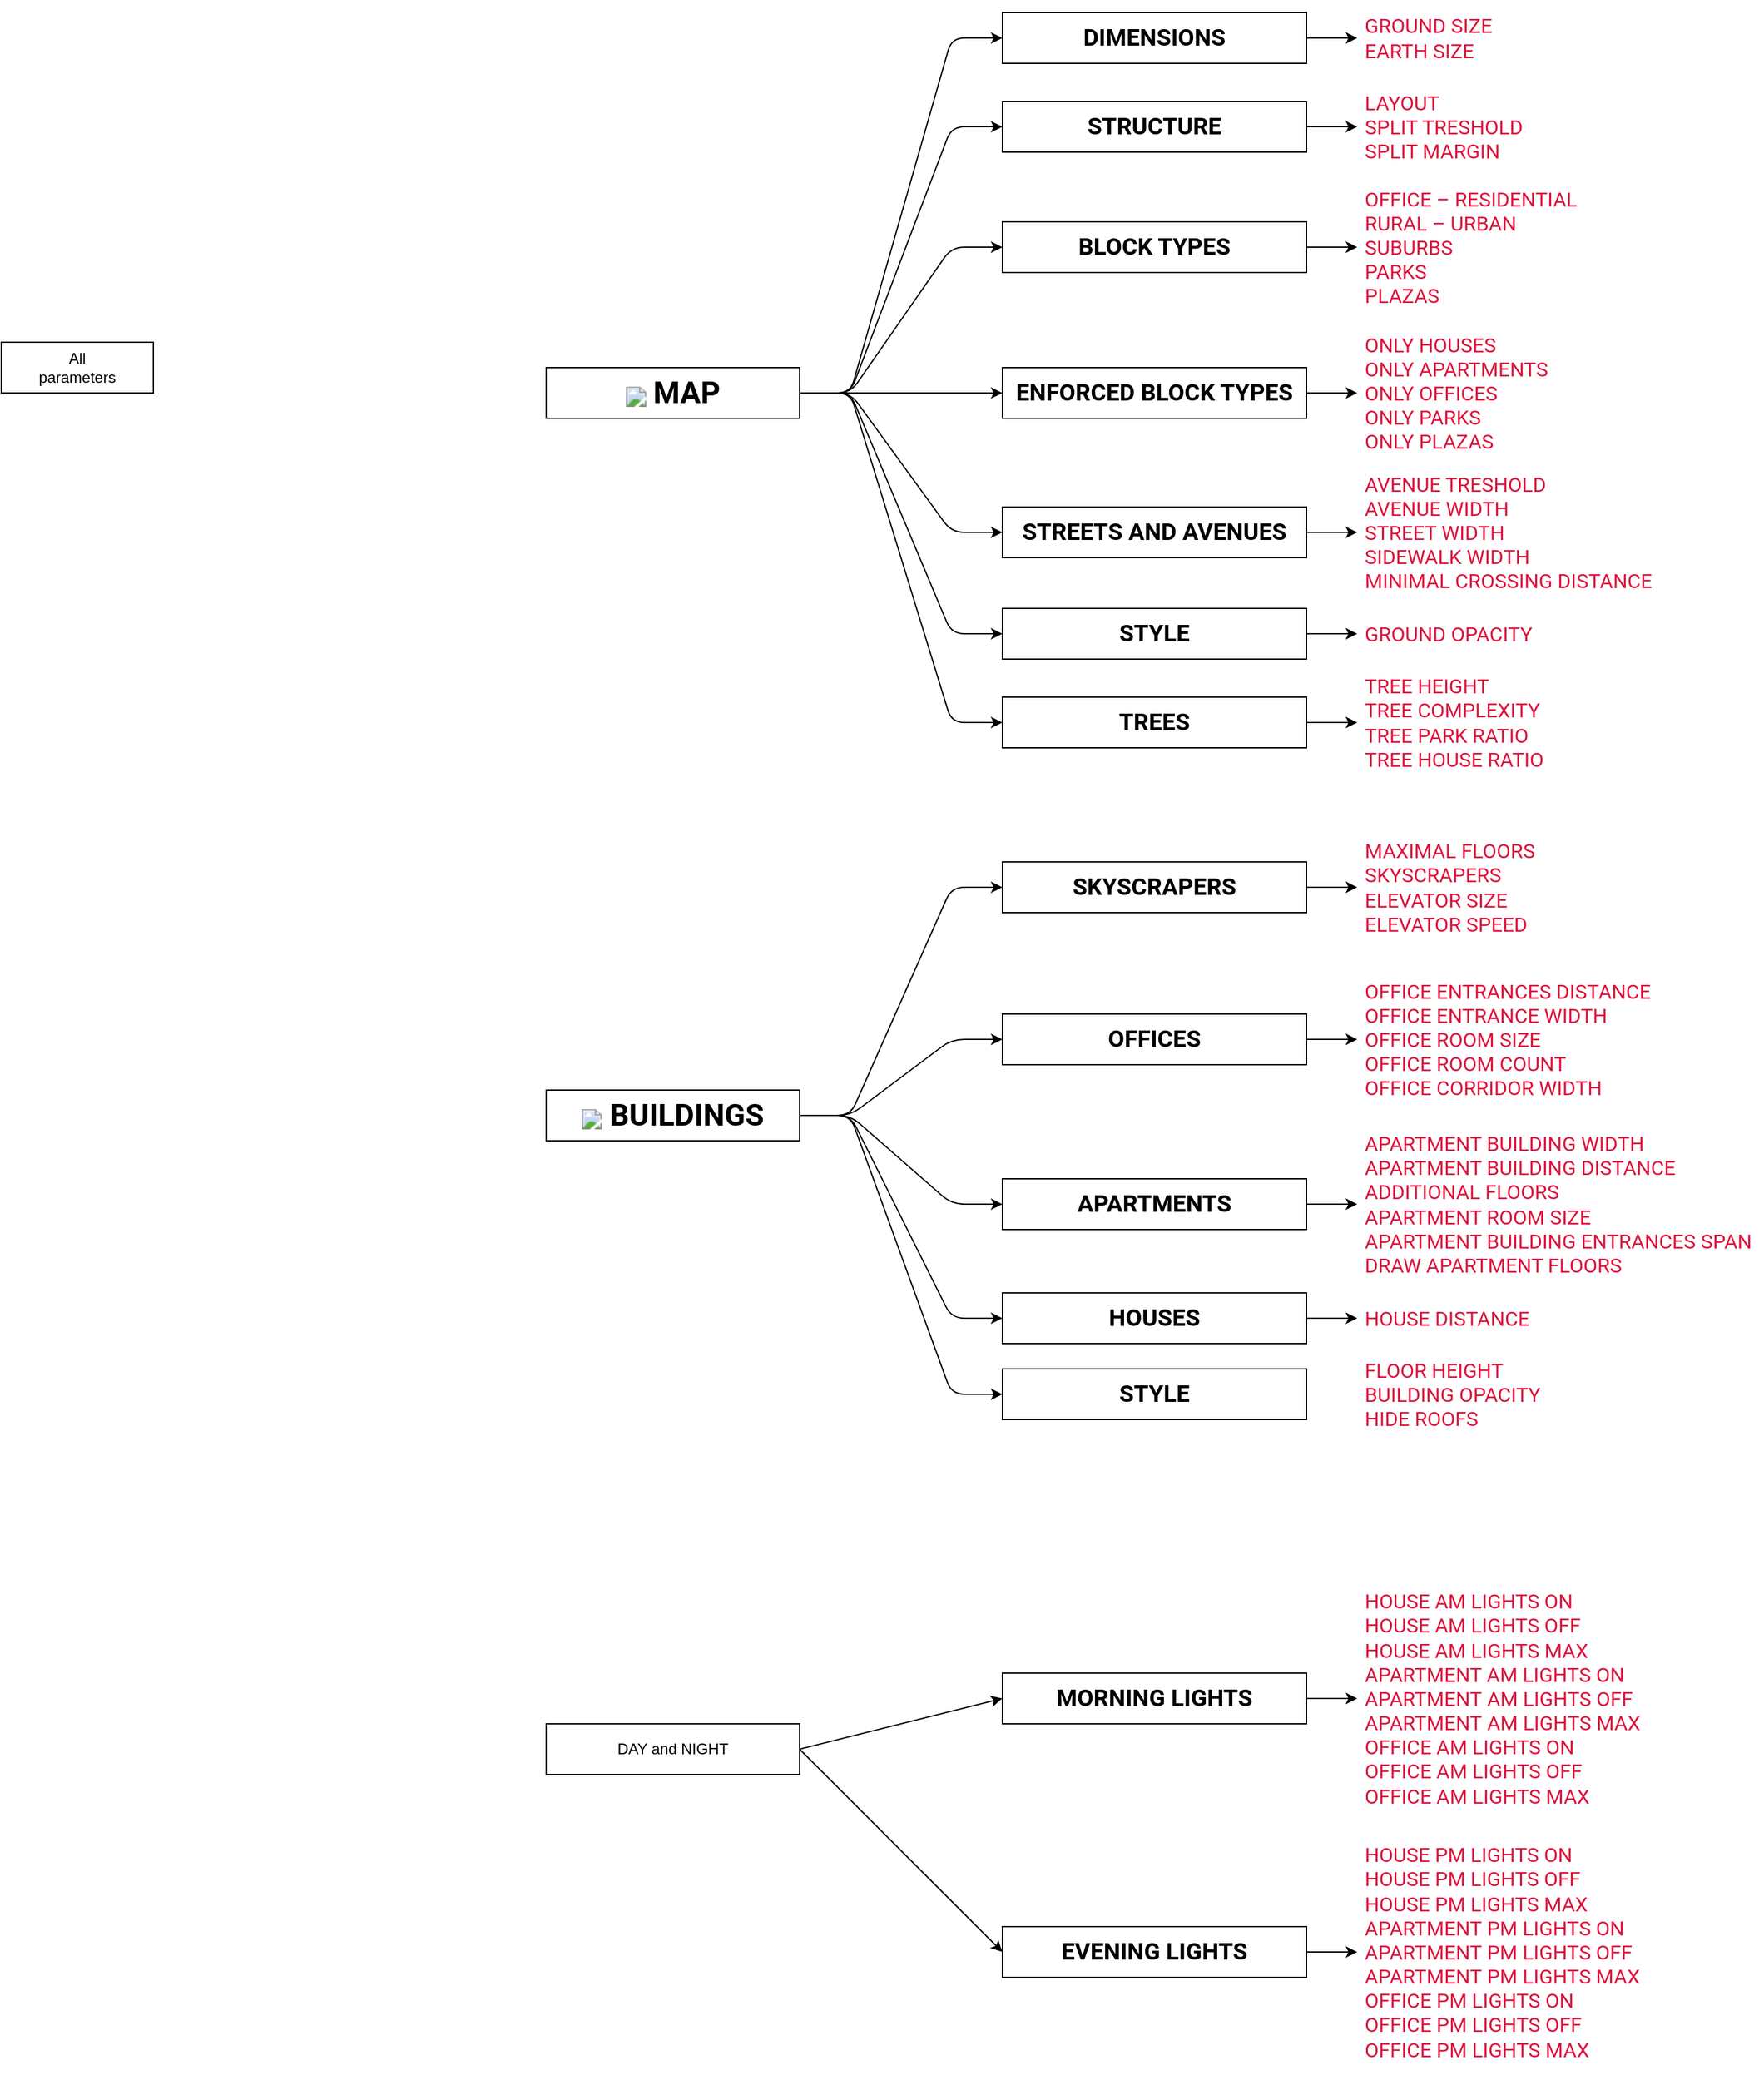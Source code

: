 <mxfile version="14.9.6" type="device"><diagram id="EhhW3xQttqIZV80_lBOK" name="Page-1"><mxGraphModel dx="2055" dy="707" grid="1" gridSize="10" guides="1" tooltips="1" connect="1" arrows="1" fold="1" page="1" pageScale="1" pageWidth="850" pageHeight="1100" math="0" shadow="0"><root><mxCell id="0"/><mxCell id="1" parent="0"/><mxCell id="RYWx__j3mnfogofh_j26-1" value="All&lt;br&gt;parameters" style="rounded=0;whiteSpace=wrap;html=1;" parent="1" vertex="1"><mxGeometry x="-550" y="430" width="120" height="40" as="geometry"/></mxCell><mxCell id="RYWx__j3mnfogofh_j26-2" value="&lt;img class=&quot;logo&quot; src=&quot;http://localhost/icons/map.svg&quot; style=&quot;position: relative ; top: 0.1em ; height: 1em ; font-family: &amp;#34;roboto&amp;#34; , sans-serif ; font-size: 24px ; font-weight: 700 ; text-transform: uppercase ; background-color: rgb(255 , 255 , 255)&quot;&gt;&lt;span style=&quot;font-family: &amp;#34;roboto&amp;#34; , sans-serif ; font-size: 24px ; font-weight: 700 ; text-transform: uppercase ; background-color: rgb(255 , 255 , 255)&quot;&gt;&amp;nbsp;MAP&lt;/span&gt;" style="rounded=0;whiteSpace=wrap;html=1;" parent="1" vertex="1"><mxGeometry x="-120" y="450" width="200" height="40" as="geometry"/></mxCell><mxCell id="RYWx__j3mnfogofh_j26-3" value="&lt;span style=&quot;font-family: &amp;#34;roboto&amp;#34; , sans-serif ; font-size: 18.72px ; font-weight: 700 ; text-transform: uppercase ; background-color: rgb(255 , 255 , 255)&quot;&gt;DIMENSIONS&lt;/span&gt;" style="rounded=0;whiteSpace=wrap;html=1;" parent="1" vertex="1"><mxGeometry x="240" y="170" width="240" height="40" as="geometry"/></mxCell><mxCell id="RYWx__j3mnfogofh_j26-4" value="&lt;span style=&quot;color: rgb(220 , 20 , 60) ; font-family: &amp;quot;roboto&amp;quot; , sans-serif ; font-size: medium ; text-transform: uppercase ; background-color: rgb(255 , 255 , 255)&quot;&gt;GROUND SIZE&lt;br&gt;&lt;/span&gt;&lt;span style=&quot;color: rgb(220 , 20 , 60) ; font-family: &amp;quot;roboto&amp;quot; , sans-serif ; font-size: medium ; text-transform: uppercase ; background-color: rgb(255 , 255 , 255)&quot;&gt;EARTH SIZE&lt;/span&gt;&lt;span style=&quot;color: rgb(220 , 20 , 60) ; font-family: &amp;quot;roboto&amp;quot; , sans-serif ; font-size: medium ; text-transform: uppercase ; background-color: rgb(255 , 255 , 255)&quot;&gt;&lt;br&gt;&lt;/span&gt;" style="rounded=0;whiteSpace=wrap;html=1;align=left;spacing=6;fillColor=none;strokeColor=none;" parent="1" vertex="1"><mxGeometry x="520" y="160" width="200" height="60" as="geometry"/></mxCell><mxCell id="RYWx__j3mnfogofh_j26-6" value="&lt;span style=&quot;font-family: &amp;#34;roboto&amp;#34; , sans-serif ; font-size: 18.72px ; font-weight: 700 ; text-transform: uppercase ; background-color: rgb(255 , 255 , 255)&quot;&gt;STRUCTURE&lt;/span&gt;" style="rounded=0;whiteSpace=wrap;html=1;" parent="1" vertex="1"><mxGeometry x="240" y="240" width="240" height="40" as="geometry"/></mxCell><mxCell id="RYWx__j3mnfogofh_j26-7" value="" style="endArrow=classic;html=1;" parent="1" source="RYWx__j3mnfogofh_j26-3" target="RYWx__j3mnfogofh_j26-4" edge="1"><mxGeometry width="50" height="50" relative="1" as="geometry"><mxPoint x="450" y="470" as="sourcePoint"/><mxPoint x="500" y="420" as="targetPoint"/></mxGeometry></mxCell><mxCell id="RYWx__j3mnfogofh_j26-14" value="" style="endArrow=classic;html=1;entryX=0;entryY=0.5;entryDx=0;entryDy=0;" parent="1" source="RYWx__j3mnfogofh_j26-6" target="RYWx__j3mnfogofh_j26-23" edge="1"><mxGeometry width="50" height="50" relative="1" as="geometry"><mxPoint x="480" y="310" as="sourcePoint"/><mxPoint x="520" y="337.222" as="targetPoint"/></mxGeometry></mxCell><mxCell id="RYWx__j3mnfogofh_j26-17" value="&lt;span style=&quot;font-family: &amp;#34;roboto&amp;#34; , sans-serif ; font-size: 18.72px ; font-weight: 700 ; text-transform: uppercase ; background-color: rgb(255 , 255 , 255)&quot;&gt;BLOCK TYPES&lt;/span&gt;" style="rounded=0;whiteSpace=wrap;html=1;" parent="1" vertex="1"><mxGeometry x="240" y="335" width="240" height="40" as="geometry"/></mxCell><mxCell id="RYWx__j3mnfogofh_j26-23" value="&lt;span style=&quot;color: rgb(220 , 20 , 60) ; font-family: &amp;#34;roboto&amp;#34; , sans-serif ; font-size: medium ; text-align: center ; text-transform: uppercase ; background-color: rgb(255 , 255 , 255)&quot;&gt;LAYOUT&lt;br&gt;&lt;/span&gt;&lt;span style=&quot;color: rgb(220 , 20 , 60) ; font-family: &amp;#34;roboto&amp;#34; , sans-serif ; font-size: medium ; text-align: center ; text-transform: uppercase ; background-color: rgb(255 , 255 , 255)&quot;&gt;SPLIT TRESHOLD&lt;br&gt;&lt;/span&gt;&lt;span style=&quot;color: rgb(220 , 20 , 60) ; font-family: &amp;#34;roboto&amp;#34; , sans-serif ; font-size: medium ; text-align: center ; text-transform: uppercase ; background-color: rgb(255 , 255 , 255)&quot;&gt;SPLIT MARGIN&lt;/span&gt;&lt;span style=&quot;color: rgb(220 , 20 , 60) ; font-family: &amp;#34;roboto&amp;#34; , sans-serif ; font-size: medium ; text-transform: uppercase ; background-color: rgb(255 , 255 , 255)&quot;&gt;&lt;br&gt;&lt;/span&gt;" style="rounded=0;whiteSpace=wrap;html=1;align=left;spacing=6;fillColor=none;strokeColor=none;" parent="1" vertex="1"><mxGeometry x="520" y="230" width="200" height="60" as="geometry"/></mxCell><mxCell id="RYWx__j3mnfogofh_j26-24" value="&lt;span style=&quot;color: rgb(220 , 20 , 60) ; font-family: &amp;#34;roboto&amp;#34; , sans-serif ; font-size: medium ; text-align: center ; text-transform: uppercase ; background-color: rgb(255 , 255 , 255)&quot;&gt;OFFICE – RESIDENTIAL&lt;br&gt;&lt;/span&gt;&lt;span style=&quot;color: rgb(220 , 20 , 60) ; font-family: &amp;#34;roboto&amp;#34; , sans-serif ; font-size: medium ; text-align: center ; text-transform: uppercase ; background-color: rgb(255 , 255 , 255)&quot;&gt;RURAL – URBAN&lt;br&gt;&lt;/span&gt;&lt;span style=&quot;color: rgb(220 , 20 , 60) ; font-family: &amp;#34;roboto&amp;#34; , sans-serif ; font-size: medium ; text-align: center ; text-transform: uppercase ; background-color: rgb(255 , 255 , 255)&quot;&gt;SUBURBS&lt;br&gt;&lt;/span&gt;&lt;span style=&quot;color: rgb(220 , 20 , 60) ; font-family: &amp;#34;roboto&amp;#34; , sans-serif ; font-size: medium ; text-align: center ; text-transform: uppercase ; background-color: rgb(255 , 255 , 255)&quot;&gt;PARKS&lt;br&gt;&lt;/span&gt;&lt;span style=&quot;color: rgb(220 , 20 , 60) ; font-family: &amp;#34;roboto&amp;#34; , sans-serif ; font-size: medium ; text-align: center ; text-transform: uppercase ; background-color: rgb(255 , 255 , 255)&quot;&gt;PLAZAS&lt;/span&gt;&lt;span style=&quot;color: rgb(220 , 20 , 60) ; font-family: &amp;#34;roboto&amp;#34; , sans-serif ; font-size: medium ; text-transform: uppercase ; background-color: rgb(255 , 255 , 255)&quot;&gt;&lt;br&gt;&lt;/span&gt;" style="rounded=0;whiteSpace=wrap;html=1;align=left;spacing=6;fillColor=none;strokeColor=none;" parent="1" vertex="1"><mxGeometry x="520" y="300" width="200" height="110" as="geometry"/></mxCell><mxCell id="RYWx__j3mnfogofh_j26-25" value="" style="endArrow=classic;html=1;entryX=0;entryY=0.5;entryDx=0;entryDy=0;exitX=1;exitY=0.5;exitDx=0;exitDy=0;" parent="1" source="RYWx__j3mnfogofh_j26-17" target="RYWx__j3mnfogofh_j26-24" edge="1"><mxGeometry width="50" height="50" relative="1" as="geometry"><mxPoint x="490" y="260" as="sourcePoint"/><mxPoint x="530" y="260" as="targetPoint"/></mxGeometry></mxCell><mxCell id="RYWx__j3mnfogofh_j26-26" value="&lt;span style=&quot;color: rgb(220 , 20 , 60) ; font-family: &amp;#34;roboto&amp;#34; , sans-serif ; font-size: medium ; text-transform: uppercase ; background-color: rgb(255 , 255 , 255)&quot;&gt;ONLY HOUSES&lt;br&gt;&lt;/span&gt;&lt;span style=&quot;color: rgb(220 , 20 , 60) ; font-family: &amp;#34;roboto&amp;#34; , sans-serif ; font-size: medium ; text-transform: uppercase ; background-color: rgb(255 , 255 , 255)&quot;&gt;ONLY APARTMENTS&lt;br&gt;&lt;/span&gt;&lt;span style=&quot;color: rgb(220 , 20 , 60) ; font-family: &amp;#34;roboto&amp;#34; , sans-serif ; font-size: medium ; text-transform: uppercase ; background-color: rgb(255 , 255 , 255)&quot;&gt;ONLY OFFICES&lt;br&gt;&lt;/span&gt;&lt;span style=&quot;color: rgb(220 , 20 , 60) ; font-family: &amp;#34;roboto&amp;#34; , sans-serif ; font-size: medium ; text-transform: uppercase ; background-color: rgb(255 , 255 , 255)&quot;&gt;ONLY PARKS&lt;br&gt;&lt;/span&gt;&lt;span style=&quot;color: rgb(220 , 20 , 60) ; font-family: &amp;#34;roboto&amp;#34; , sans-serif ; font-size: medium ; text-transform: uppercase ; background-color: rgb(255 , 255 , 255)&quot;&gt;ONLY PLAZAS&lt;/span&gt;&lt;span style=&quot;color: rgb(220 , 20 , 60) ; font-family: &amp;#34;roboto&amp;#34; , sans-serif ; font-size: medium ; text-transform: uppercase ; background-color: rgb(255 , 255 , 255)&quot;&gt;&lt;br&gt;&lt;/span&gt;" style="rounded=0;whiteSpace=wrap;html=1;align=left;spacing=6;fillColor=none;strokeColor=none;" parent="1" vertex="1"><mxGeometry x="520" y="420" width="200" height="100" as="geometry"/></mxCell><mxCell id="RYWx__j3mnfogofh_j26-27" value="&lt;span style=&quot;font-family: &amp;#34;roboto&amp;#34; , sans-serif ; font-size: 18.72px ; font-weight: 700 ; text-transform: uppercase ; background-color: rgb(255 , 255 , 255)&quot;&gt;ENFORCED BLOCK TYPES&lt;/span&gt;" style="rounded=0;whiteSpace=wrap;html=1;" parent="1" vertex="1"><mxGeometry x="240" y="450" width="240" height="40" as="geometry"/></mxCell><mxCell id="RYWx__j3mnfogofh_j26-28" value="" style="endArrow=classic;html=1;entryX=0;entryY=0.5;entryDx=0;entryDy=0;exitX=1;exitY=0.5;exitDx=0;exitDy=0;" parent="1" source="RYWx__j3mnfogofh_j26-27" target="RYWx__j3mnfogofh_j26-26" edge="1"><mxGeometry width="50" height="50" relative="1" as="geometry"><mxPoint x="490" y="365" as="sourcePoint"/><mxPoint x="530" y="365" as="targetPoint"/></mxGeometry></mxCell><mxCell id="RYWx__j3mnfogofh_j26-29" value="&lt;span style=&quot;font-family: &amp;#34;roboto&amp;#34; , sans-serif ; font-size: 18.72px ; font-weight: 700 ; text-transform: uppercase ; background-color: rgb(255 , 255 , 255)&quot;&gt;STREETS AND AVENUES&lt;/span&gt;" style="rounded=0;whiteSpace=wrap;html=1;" parent="1" vertex="1"><mxGeometry x="240" y="560" width="240" height="40" as="geometry"/></mxCell><mxCell id="RYWx__j3mnfogofh_j26-32" value="&lt;span style=&quot;color: rgb(220 , 20 , 60) ; font-family: &amp;#34;roboto&amp;#34; , sans-serif ; font-size: medium ; text-transform: uppercase ; background-color: rgb(255 , 255 , 255)&quot;&gt;AVENUE TRESHOLD&lt;br&gt;&lt;/span&gt;&lt;span style=&quot;color: rgb(220 , 20 , 60) ; font-family: &amp;#34;roboto&amp;#34; , sans-serif ; font-size: medium ; text-transform: uppercase ; background-color: rgb(255 , 255 , 255)&quot;&gt;AVENUE WIDTH&lt;br&gt;&lt;/span&gt;&lt;span style=&quot;color: rgb(220 , 20 , 60) ; font-family: &amp;#34;roboto&amp;#34; , sans-serif ; font-size: medium ; text-transform: uppercase ; background-color: rgb(255 , 255 , 255)&quot;&gt;STREET WIDTH&lt;br&gt;&lt;/span&gt;&lt;span style=&quot;color: rgb(220 , 20 , 60) ; font-family: &amp;#34;roboto&amp;#34; , sans-serif ; font-size: medium ; text-transform: uppercase ; background-color: rgb(255 , 255 , 255)&quot;&gt;SIDEWALK WIDTH&lt;br&gt;&lt;/span&gt;&lt;span style=&quot;color: rgb(220 , 20 , 60) ; font-family: &amp;#34;roboto&amp;#34; , sans-serif ; font-size: medium ; text-transform: uppercase ; background-color: rgb(255 , 255 , 255)&quot;&gt;MINIMAL CROSSING DISTANCE&lt;/span&gt;&lt;span style=&quot;color: rgb(220 , 20 , 60) ; font-family: &amp;#34;roboto&amp;#34; , sans-serif ; font-size: medium ; text-transform: uppercase ; background-color: rgb(255 , 255 , 255)&quot;&gt;&lt;br&gt;&lt;/span&gt;" style="rounded=0;whiteSpace=wrap;html=1;align=left;spacing=6;fillColor=none;strokeColor=none;" parent="1" vertex="1"><mxGeometry x="520" y="530" width="250" height="100" as="geometry"/></mxCell><mxCell id="RYWx__j3mnfogofh_j26-33" value="" style="endArrow=classic;html=1;entryX=0;entryY=0.5;entryDx=0;entryDy=0;" parent="1" source="RYWx__j3mnfogofh_j26-29" target="RYWx__j3mnfogofh_j26-32" edge="1"><mxGeometry width="50" height="50" relative="1" as="geometry"><mxPoint x="480" y="580" as="sourcePoint"/><mxPoint x="530" y="475" as="targetPoint"/></mxGeometry></mxCell><mxCell id="RYWx__j3mnfogofh_j26-34" value="&lt;span style=&quot;font-family: &amp;#34;roboto&amp;#34; , sans-serif ; font-size: 18.72px ; font-weight: 700 ; text-transform: uppercase ; background-color: rgb(255 , 255 , 255)&quot;&gt;STYLE&lt;/span&gt;" style="rounded=0;whiteSpace=wrap;html=1;" parent="1" vertex="1"><mxGeometry x="240" y="640" width="240" height="40" as="geometry"/></mxCell><mxCell id="RYWx__j3mnfogofh_j26-35" value="&lt;span style=&quot;color: rgb(220 , 20 , 60) ; font-family: &amp;#34;roboto&amp;#34; , sans-serif ; font-size: medium ; text-transform: uppercase ; background-color: rgb(255 , 255 , 255)&quot;&gt;GROUND OPACITY&lt;/span&gt;&lt;span style=&quot;color: rgb(220 , 20 , 60) ; font-family: &amp;#34;roboto&amp;#34; , sans-serif ; font-size: medium ; text-transform: uppercase ; background-color: rgb(255 , 255 , 255)&quot;&gt;&lt;br&gt;&lt;/span&gt;" style="rounded=0;whiteSpace=wrap;html=1;align=left;spacing=6;fillColor=none;strokeColor=none;" parent="1" vertex="1"><mxGeometry x="520" y="640" width="250" height="40" as="geometry"/></mxCell><mxCell id="RYWx__j3mnfogofh_j26-36" value="" style="endArrow=classic;html=1;entryX=0;entryY=0.5;entryDx=0;entryDy=0;" parent="1" source="RYWx__j3mnfogofh_j26-34" target="RYWx__j3mnfogofh_j26-35" edge="1"><mxGeometry width="50" height="50" relative="1" as="geometry"><mxPoint x="490" y="570" as="sourcePoint"/><mxPoint x="530" y="570" as="targetPoint"/></mxGeometry></mxCell><mxCell id="RYWx__j3mnfogofh_j26-37" value="&lt;span style=&quot;font-family: &amp;#34;roboto&amp;#34; , sans-serif ; font-size: 18.72px ; font-weight: 700 ; text-transform: uppercase ; background-color: rgb(255 , 255 , 255)&quot;&gt;TREES&lt;/span&gt;" style="rounded=0;whiteSpace=wrap;html=1;" parent="1" vertex="1"><mxGeometry x="240" y="710" width="240" height="40" as="geometry"/></mxCell><mxCell id="RYWx__j3mnfogofh_j26-38" value="&lt;span style=&quot;color: rgb(220 , 20 , 60) ; font-family: &amp;#34;roboto&amp;#34; , sans-serif ; font-size: medium ; text-transform: uppercase ; background-color: rgb(255 , 255 , 255)&quot;&gt;TREE HEIGHT&lt;br&gt;&lt;/span&gt;&lt;span style=&quot;color: rgb(220 , 20 , 60) ; font-family: &amp;#34;roboto&amp;#34; , sans-serif ; font-size: medium ; text-transform: uppercase ; background-color: rgb(255 , 255 , 255)&quot;&gt;TREE COMPLEXITY&lt;br&gt;&lt;/span&gt;&lt;span style=&quot;color: rgb(220 , 20 , 60) ; font-family: &amp;#34;roboto&amp;#34; , sans-serif ; font-size: medium ; text-transform: uppercase ; background-color: rgb(255 , 255 , 255)&quot;&gt;TREE PARK RATIO&lt;br&gt;&lt;/span&gt;&lt;span style=&quot;color: rgb(220 , 20 , 60) ; font-family: &amp;#34;roboto&amp;#34; , sans-serif ; font-size: medium ; text-transform: uppercase ; background-color: rgb(255 , 255 , 255)&quot;&gt;TREE HOUSE RATIO&lt;/span&gt;&lt;span style=&quot;color: rgb(220 , 20 , 60) ; font-family: &amp;#34;roboto&amp;#34; , sans-serif ; font-size: medium ; text-transform: uppercase ; background-color: rgb(255 , 255 , 255)&quot;&gt;&lt;br&gt;&lt;/span&gt;" style="rounded=0;whiteSpace=wrap;html=1;align=left;spacing=6;fillColor=none;strokeColor=none;" parent="1" vertex="1"><mxGeometry x="520" y="690" width="250" height="80" as="geometry"/></mxCell><mxCell id="RYWx__j3mnfogofh_j26-39" value="" style="endArrow=classic;html=1;exitX=1;exitY=0.5;exitDx=0;exitDy=0;" parent="1" source="RYWx__j3mnfogofh_j26-37" edge="1"><mxGeometry width="50" height="50" relative="1" as="geometry"><mxPoint x="490" y="640" as="sourcePoint"/><mxPoint x="520" y="730" as="targetPoint"/></mxGeometry></mxCell><mxCell id="RYWx__j3mnfogofh_j26-40" value="" style="endArrow=classic;html=1;exitX=1;exitY=0.5;exitDx=0;exitDy=0;entryX=0;entryY=0.5;entryDx=0;entryDy=0;" parent="1" source="RYWx__j3mnfogofh_j26-2" target="RYWx__j3mnfogofh_j26-3" edge="1"><mxGeometry width="50" height="50" relative="1" as="geometry"><mxPoint x="490" y="190.0" as="sourcePoint"/><mxPoint x="530" y="190.0" as="targetPoint"/><Array as="points"><mxPoint x="120" y="470"/><mxPoint x="200" y="190"/></Array></mxGeometry></mxCell><mxCell id="RYWx__j3mnfogofh_j26-41" value="" style="endArrow=classic;html=1;exitX=1;exitY=0.5;exitDx=0;exitDy=0;entryX=0;entryY=0.5;entryDx=0;entryDy=0;" parent="1" source="RYWx__j3mnfogofh_j26-2" target="RYWx__j3mnfogofh_j26-6" edge="1"><mxGeometry width="50" height="50" relative="1" as="geometry"><mxPoint x="90" y="480" as="sourcePoint"/><mxPoint x="250" y="190.0" as="targetPoint"/><Array as="points"><mxPoint x="120" y="470"/><mxPoint x="200" y="260"/></Array></mxGeometry></mxCell><mxCell id="RYWx__j3mnfogofh_j26-42" value="" style="endArrow=classic;html=1;exitX=1;exitY=0.5;exitDx=0;exitDy=0;entryX=0;entryY=0.5;entryDx=0;entryDy=0;" parent="1" source="RYWx__j3mnfogofh_j26-2" target="RYWx__j3mnfogofh_j26-17" edge="1"><mxGeometry width="50" height="50" relative="1" as="geometry"><mxPoint x="100" y="490" as="sourcePoint"/><mxPoint x="260" y="200.0" as="targetPoint"/><Array as="points"><mxPoint x="120" y="470"/><mxPoint x="200" y="355"/></Array></mxGeometry></mxCell><mxCell id="RYWx__j3mnfogofh_j26-43" value="" style="endArrow=classic;html=1;entryX=0;entryY=0.5;entryDx=0;entryDy=0;" parent="1" target="RYWx__j3mnfogofh_j26-27" edge="1"><mxGeometry width="50" height="50" relative="1" as="geometry"><mxPoint x="80" y="470" as="sourcePoint"/><mxPoint x="270" y="210.0" as="targetPoint"/><Array as="points"><mxPoint x="200" y="470"/></Array></mxGeometry></mxCell><mxCell id="RYWx__j3mnfogofh_j26-44" value="" style="endArrow=classic;html=1;entryX=0;entryY=0.5;entryDx=0;entryDy=0;" parent="1" target="RYWx__j3mnfogofh_j26-29" edge="1"><mxGeometry width="50" height="50" relative="1" as="geometry"><mxPoint x="80" y="470" as="sourcePoint"/><mxPoint x="280" y="220.0" as="targetPoint"/><Array as="points"><mxPoint x="120" y="470"/><mxPoint x="200" y="580"/></Array></mxGeometry></mxCell><mxCell id="RYWx__j3mnfogofh_j26-45" value="" style="endArrow=classic;html=1;exitX=1;exitY=0.5;exitDx=0;exitDy=0;entryX=0;entryY=0.5;entryDx=0;entryDy=0;" parent="1" source="RYWx__j3mnfogofh_j26-2" target="RYWx__j3mnfogofh_j26-34" edge="1"><mxGeometry width="50" height="50" relative="1" as="geometry"><mxPoint x="130" y="520" as="sourcePoint"/><mxPoint x="290" y="230.0" as="targetPoint"/><Array as="points"><mxPoint x="120" y="470"/><mxPoint x="200" y="660"/></Array></mxGeometry></mxCell><mxCell id="RYWx__j3mnfogofh_j26-46" value="" style="endArrow=classic;html=1;exitX=1;exitY=0.5;exitDx=0;exitDy=0;entryX=0;entryY=0.5;entryDx=0;entryDy=0;" parent="1" source="RYWx__j3mnfogofh_j26-2" target="RYWx__j3mnfogofh_j26-37" edge="1"><mxGeometry width="50" height="50" relative="1" as="geometry"><mxPoint x="140" y="530" as="sourcePoint"/><mxPoint x="300" y="240.0" as="targetPoint"/><Array as="points"><mxPoint x="120" y="470"/><mxPoint x="200" y="730"/></Array></mxGeometry></mxCell><mxCell id="zPYWGVCh7tw-Yxhh1Zgq-1" value="&lt;img class=&quot;logo&quot; src=&quot;http://localhost/icons/buildings.svg&quot; style=&quot;position: relative ; top: 0.1em ; height: 1em ; font-family: &amp;#34;roboto&amp;#34; , sans-serif ; font-size: 24px ; font-weight: 700 ; text-transform: uppercase ; background-color: rgb(255 , 255 , 255)&quot;&gt;&lt;span style=&quot;font-family: &amp;#34;roboto&amp;#34; , sans-serif ; font-size: 24px ; font-weight: 700 ; text-transform: uppercase ; background-color: rgb(255 , 255 , 255)&quot;&gt;&amp;nbsp;BUILDINGS&lt;/span&gt;" style="rounded=0;whiteSpace=wrap;html=1;" vertex="1" parent="1"><mxGeometry x="-120" y="1020" width="200" height="40" as="geometry"/></mxCell><mxCell id="zPYWGVCh7tw-Yxhh1Zgq-2" value="&lt;span style=&quot;font-family: &amp;#34;roboto&amp;#34; , sans-serif ; font-size: 18.72px ; font-weight: 700 ; text-transform: uppercase ; background-color: rgb(255 , 255 , 255)&quot;&gt;OFFICES&lt;/span&gt;" style="rounded=0;whiteSpace=wrap;html=1;" vertex="1" parent="1"><mxGeometry x="240" y="960" width="240" height="40" as="geometry"/></mxCell><mxCell id="zPYWGVCh7tw-Yxhh1Zgq-3" value="&lt;span style=&quot;color: rgb(220 , 20 , 60) ; font-family: &amp;#34;roboto&amp;#34; , sans-serif ; font-size: medium ; text-transform: uppercase ; background-color: rgb(255 , 255 , 255)&quot;&gt;OFFICE ENTRANCES DISTANCE&lt;br&gt;&lt;/span&gt;&lt;span style=&quot;color: rgb(220 , 20 , 60) ; font-family: &amp;#34;roboto&amp;#34; , sans-serif ; font-size: medium ; text-transform: uppercase ; background-color: rgb(255 , 255 , 255)&quot;&gt;OFFICE ENTRANCE WIDTH&lt;br&gt;&lt;/span&gt;&lt;span style=&quot;color: rgb(220 , 20 , 60) ; font-family: &amp;#34;roboto&amp;#34; , sans-serif ; font-size: medium ; text-transform: uppercase ; background-color: rgb(255 , 255 , 255)&quot;&gt;OFFICE ROOM SIZE&lt;br&gt;&lt;/span&gt;&lt;span style=&quot;color: rgb(220 , 20 , 60) ; font-family: &amp;#34;roboto&amp;#34; , sans-serif ; font-size: medium ; text-transform: uppercase ; background-color: rgb(255 , 255 , 255)&quot;&gt;OFFICE ROOM COUNT&lt;br&gt;&lt;/span&gt;&lt;span style=&quot;color: rgb(220 , 20 , 60) ; font-family: &amp;#34;roboto&amp;#34; , sans-serif ; font-size: medium ; text-transform: uppercase ; background-color: rgb(255 , 255 , 255)&quot;&gt;OFFICE CORRIDOR WIDTH&lt;/span&gt;&lt;span style=&quot;color: rgb(220 , 20 , 60) ; font-family: &amp;#34;roboto&amp;#34; , sans-serif ; font-size: medium ; text-transform: uppercase ; background-color: rgb(255 , 255 , 255)&quot;&gt;&lt;br&gt;&lt;/span&gt;" style="rounded=0;whiteSpace=wrap;html=1;align=left;spacing=6;fillColor=none;strokeColor=none;" vertex="1" parent="1"><mxGeometry x="520" y="920" width="250" height="120" as="geometry"/></mxCell><mxCell id="zPYWGVCh7tw-Yxhh1Zgq-4" value="" style="endArrow=classic;html=1;exitX=1;exitY=0.5;exitDx=0;exitDy=0;entryX=0;entryY=0.5;entryDx=0;entryDy=0;" edge="1" parent="1" source="zPYWGVCh7tw-Yxhh1Zgq-2" target="zPYWGVCh7tw-Yxhh1Zgq-3"><mxGeometry width="50" height="50" relative="1" as="geometry"><mxPoint x="490" y="710" as="sourcePoint"/><mxPoint x="530" y="710" as="targetPoint"/></mxGeometry></mxCell><mxCell id="zPYWGVCh7tw-Yxhh1Zgq-5" value="" style="endArrow=classic;html=1;exitX=1;exitY=0.5;exitDx=0;exitDy=0;entryX=0;entryY=0.5;entryDx=0;entryDy=0;" edge="1" parent="1" source="zPYWGVCh7tw-Yxhh1Zgq-1" target="zPYWGVCh7tw-Yxhh1Zgq-2"><mxGeometry width="50" height="50" relative="1" as="geometry"><mxPoint x="20" y="730" as="sourcePoint"/><mxPoint x="180" y="1040" as="targetPoint"/><Array as="points"><mxPoint x="120" y="1040"/><mxPoint x="200" y="980"/></Array></mxGeometry></mxCell><mxCell id="zPYWGVCh7tw-Yxhh1Zgq-6" value="&lt;span style=&quot;font-family: &amp;#34;roboto&amp;#34; , sans-serif ; font-size: 18.72px ; font-weight: 700 ; text-transform: uppercase ; background-color: rgb(255 , 255 , 255)&quot;&gt;HOUSES&lt;/span&gt;" style="rounded=0;whiteSpace=wrap;html=1;" vertex="1" parent="1"><mxGeometry x="240" y="1180" width="240" height="40" as="geometry"/></mxCell><mxCell id="zPYWGVCh7tw-Yxhh1Zgq-7" value="&lt;span style=&quot;color: rgb(220 , 20 , 60) ; font-family: &amp;#34;roboto&amp;#34; , sans-serif ; font-size: medium ; text-transform: uppercase ; background-color: rgb(255 , 255 , 255)&quot;&gt;HOUSE DISTANCE&lt;/span&gt;&lt;span style=&quot;color: rgb(220 , 20 , 60) ; font-family: &amp;#34;roboto&amp;#34; , sans-serif ; font-size: medium ; text-transform: uppercase ; background-color: rgb(255 , 255 , 255)&quot;&gt;&lt;br&gt;&lt;/span&gt;" style="rounded=0;whiteSpace=wrap;html=1;align=left;spacing=6;fillColor=none;strokeColor=none;" vertex="1" parent="1"><mxGeometry x="520" y="1180" width="280" height="40" as="geometry"/></mxCell><mxCell id="zPYWGVCh7tw-Yxhh1Zgq-9" value="" style="endArrow=classic;html=1;exitX=1;exitY=0.5;exitDx=0;exitDy=0;entryX=0;entryY=0.5;entryDx=0;entryDy=0;" edge="1" parent="1" source="zPYWGVCh7tw-Yxhh1Zgq-1" target="zPYWGVCh7tw-Yxhh1Zgq-6"><mxGeometry width="50" height="50" relative="1" as="geometry"><mxPoint x="90" y="1070" as="sourcePoint"/><mxPoint x="250" y="1070" as="targetPoint"/><Array as="points"><mxPoint x="120" y="1040"/><mxPoint x="200" y="1200"/></Array></mxGeometry></mxCell><mxCell id="zPYWGVCh7tw-Yxhh1Zgq-13" value="&lt;span style=&quot;color: rgb(220 , 20 , 60) ; font-family: &amp;#34;roboto&amp;#34; , sans-serif ; font-size: medium ; text-transform: uppercase ; background-color: rgb(255 , 255 , 255)&quot;&gt;HOUSE AM LIGHTS ON&lt;/span&gt;&lt;span style=&quot;color: rgb(220 , 20 , 60) ; font-family: &amp;#34;roboto&amp;#34; , sans-serif ; font-size: medium ; text-transform: uppercase ; background-color: rgb(255 , 255 , 255)&quot;&gt;&lt;br&gt;&lt;/span&gt;&lt;span style=&quot;color: rgb(220 , 20 , 60) ; font-family: &amp;#34;roboto&amp;#34; , sans-serif ; font-size: medium ; text-transform: uppercase ; background-color: rgb(255 , 255 , 255)&quot;&gt;HOUSE AM LIGHTS OFF&lt;/span&gt;&lt;span style=&quot;color: rgb(220 , 20 , 60) ; font-family: &amp;#34;roboto&amp;#34; , sans-serif ; font-size: medium ; text-transform: uppercase ; background-color: rgb(255 , 255 , 255)&quot;&gt;&lt;br&gt;&lt;/span&gt;&lt;span style=&quot;color: rgb(220 , 20 , 60) ; font-family: &amp;#34;roboto&amp;#34; , sans-serif ; font-size: medium ; text-transform: uppercase ; background-color: rgb(255 , 255 , 255)&quot;&gt;HOUSE AM LIGHTS&amp;nbsp;&lt;/span&gt;&lt;span style=&quot;color: rgb(220 , 20 , 60) ; font-family: &amp;#34;roboto&amp;#34; , sans-serif ; font-size: medium ; text-transform: uppercase ; background-color: rgb(255 , 255 , 255)&quot;&gt;MAX&lt;/span&gt;&lt;span style=&quot;color: rgb(220 , 20 , 60) ; font-family: &amp;#34;roboto&amp;#34; , sans-serif ; font-size: medium ; text-transform: uppercase ; background-color: rgb(255 , 255 , 255)&quot;&gt;&lt;br&gt;&lt;/span&gt;&lt;span style=&quot;color: rgb(220 , 20 , 60) ; font-family: &amp;#34;roboto&amp;#34; , sans-serif ; font-size: medium ; text-transform: uppercase ; background-color: rgb(255 , 255 , 255)&quot;&gt;APARTMENT AM LIGHTS ON&lt;/span&gt;&lt;span style=&quot;color: rgb(220 , 20 , 60) ; font-family: &amp;#34;roboto&amp;#34; , sans-serif ; font-size: medium ; text-transform: uppercase ; background-color: rgb(255 , 255 , 255)&quot;&gt;&lt;br&gt;&lt;/span&gt;&lt;span style=&quot;color: rgb(220 , 20 , 60) ; font-family: &amp;#34;roboto&amp;#34; , sans-serif ; font-size: medium ; text-transform: uppercase ; background-color: rgb(255 , 255 , 255)&quot;&gt;APARTMENT&amp;nbsp;&lt;/span&gt;&lt;span style=&quot;color: rgb(220 , 20 , 60) ; font-family: &amp;#34;roboto&amp;#34; , sans-serif ; font-size: medium ; text-transform: uppercase ; background-color: rgb(255 , 255 , 255)&quot;&gt;AM LIGHTS OFF&lt;/span&gt;&lt;span style=&quot;color: rgb(220 , 20 , 60) ; font-family: &amp;#34;roboto&amp;#34; , sans-serif ; font-size: medium ; text-transform: uppercase ; background-color: rgb(255 , 255 , 255)&quot;&gt;&lt;br&gt;&lt;/span&gt;&lt;span style=&quot;color: rgb(220 , 20 , 60) ; font-family: &amp;#34;roboto&amp;#34; , sans-serif ; font-size: medium ; text-transform: uppercase ; background-color: rgb(255 , 255 , 255)&quot;&gt;APARTMENT&amp;nbsp;&lt;/span&gt;&lt;span style=&quot;color: rgb(220 , 20 , 60) ; font-family: &amp;#34;roboto&amp;#34; , sans-serif ; font-size: medium ; text-transform: uppercase ; background-color: rgb(255 , 255 , 255)&quot;&gt;AM LIGHTS&amp;nbsp;&lt;/span&gt;&lt;span style=&quot;color: rgb(220 , 20 , 60) ; font-family: &amp;#34;roboto&amp;#34; , sans-serif ; font-size: medium ; text-transform: uppercase ; background-color: rgb(255 , 255 , 255)&quot;&gt;MAX&lt;/span&gt;&lt;span style=&quot;color: rgb(220 , 20 , 60) ; font-family: &amp;#34;roboto&amp;#34; , sans-serif ; font-size: medium ; text-transform: uppercase ; background-color: rgb(255 , 255 , 255)&quot;&gt;&lt;br&gt;&lt;/span&gt;&lt;span style=&quot;color: rgb(220 , 20 , 60) ; font-family: &amp;#34;roboto&amp;#34; , sans-serif ; font-size: medium ; text-transform: uppercase ; background-color: rgb(255 , 255 , 255)&quot;&gt;OFFICE AM LIGHTS ON&lt;/span&gt;&lt;span style=&quot;color: rgb(220 , 20 , 60) ; font-family: &amp;#34;roboto&amp;#34; , sans-serif ; font-size: medium ; text-transform: uppercase ; background-color: rgb(255 , 255 , 255)&quot;&gt;&lt;br&gt;&lt;/span&gt;&lt;span style=&quot;color: rgb(220 , 20 , 60) ; font-family: &amp;#34;roboto&amp;#34; , sans-serif ; font-size: medium ; text-transform: uppercase ; background-color: rgb(255 , 255 , 255)&quot;&gt;OFFICE&amp;nbsp;&lt;/span&gt;&lt;span style=&quot;color: rgb(220 , 20 , 60) ; font-family: &amp;#34;roboto&amp;#34; , sans-serif ; font-size: medium ; text-transform: uppercase ; background-color: rgb(255 , 255 , 255)&quot;&gt;AM LIGHTS OFF&lt;/span&gt;&lt;span style=&quot;color: rgb(220 , 20 , 60) ; font-family: &amp;#34;roboto&amp;#34; , sans-serif ; font-size: medium ; text-transform: uppercase ; background-color: rgb(255 , 255 , 255)&quot;&gt;&lt;br&gt;&lt;/span&gt;&lt;span style=&quot;color: rgb(220 , 20 , 60) ; font-family: &amp;#34;roboto&amp;#34; , sans-serif ; font-size: medium ; text-transform: uppercase ; background-color: rgb(255 , 255 , 255)&quot;&gt;OFFICE&amp;nbsp;&lt;/span&gt;&lt;span style=&quot;color: rgb(220 , 20 , 60) ; font-family: &amp;#34;roboto&amp;#34; , sans-serif ; font-size: medium ; text-transform: uppercase ; background-color: rgb(255 , 255 , 255)&quot;&gt;AM LIGHTS&amp;nbsp;&lt;/span&gt;&lt;span style=&quot;color: rgb(220 , 20 , 60) ; font-family: &amp;#34;roboto&amp;#34; , sans-serif ; font-size: medium ; text-transform: uppercase ; background-color: rgb(255 , 255 , 255)&quot;&gt;MAX&lt;/span&gt;&lt;span style=&quot;color: rgb(220 , 20 , 60) ; font-family: &amp;#34;roboto&amp;#34; , sans-serif ; font-size: medium ; text-transform: uppercase ; background-color: rgb(255 , 255 , 255)&quot;&gt;&lt;br&gt;&lt;/span&gt;" style="rounded=0;whiteSpace=wrap;html=1;align=left;spacing=6;fillColor=none;strokeColor=none;" vertex="1" parent="1"><mxGeometry x="520" y="1400" width="320" height="200" as="geometry"/></mxCell><mxCell id="zPYWGVCh7tw-Yxhh1Zgq-15" value="" style="endArrow=classic;html=1;entryX=0;entryY=0.5;entryDx=0;entryDy=0;exitX=1;exitY=0.5;exitDx=0;exitDy=0;" edge="1" parent="1" source="zPYWGVCh7tw-Yxhh1Zgq-22" target="zPYWGVCh7tw-Yxhh1Zgq-13"><mxGeometry width="50" height="50" relative="1" as="geometry"><mxPoint x="480" y="1500" as="sourcePoint"/><mxPoint x="370" y="1430" as="targetPoint"/></mxGeometry></mxCell><mxCell id="zPYWGVCh7tw-Yxhh1Zgq-17" value="&lt;span style=&quot;color: rgb(220 , 20 , 60) ; font-family: &amp;#34;roboto&amp;#34; , sans-serif ; font-size: medium ; text-transform: uppercase ; background-color: rgb(255 , 255 , 255)&quot;&gt;HOUSE PM LIGHTS ON&lt;/span&gt;&lt;span style=&quot;color: rgb(220 , 20 , 60) ; font-family: &amp;#34;roboto&amp;#34; , sans-serif ; font-size: medium ; text-transform: uppercase ; background-color: rgb(255 , 255 , 255)&quot;&gt;&lt;br&gt;&lt;/span&gt;&lt;span style=&quot;color: rgb(220 , 20 , 60) ; font-family: &amp;#34;roboto&amp;#34; , sans-serif ; font-size: medium ; text-transform: uppercase ; background-color: rgb(255 , 255 , 255)&quot;&gt;HOUSE PM LIGHTS OFF&lt;/span&gt;&lt;span style=&quot;color: rgb(220 , 20 , 60) ; font-family: &amp;#34;roboto&amp;#34; , sans-serif ; font-size: medium ; text-transform: uppercase ; background-color: rgb(255 , 255 , 255)&quot;&gt;&lt;br&gt;&lt;/span&gt;&lt;span style=&quot;color: rgb(220 , 20 , 60) ; font-family: &amp;#34;roboto&amp;#34; , sans-serif ; font-size: medium ; text-transform: uppercase ; background-color: rgb(255 , 255 , 255)&quot;&gt;HOUSE PM LIGHTS&amp;nbsp;&lt;/span&gt;&lt;span style=&quot;color: rgb(220 , 20 , 60) ; font-family: &amp;#34;roboto&amp;#34; , sans-serif ; font-size: medium ; text-transform: uppercase ; background-color: rgb(255 , 255 , 255)&quot;&gt;MAX&lt;/span&gt;&lt;span style=&quot;color: rgb(220 , 20 , 60) ; font-family: &amp;#34;roboto&amp;#34; , sans-serif ; font-size: medium ; text-transform: uppercase ; background-color: rgb(255 , 255 , 255)&quot;&gt;&lt;br&gt;&lt;/span&gt;&lt;span style=&quot;color: rgb(220 , 20 , 60) ; font-family: &amp;#34;roboto&amp;#34; , sans-serif ; font-size: medium ; text-transform: uppercase ; background-color: rgb(255 , 255 , 255)&quot;&gt;APARTMENT&amp;nbsp;&lt;/span&gt;&lt;span style=&quot;color: rgb(220 , 20 , 60) ; font-family: &amp;#34;roboto&amp;#34; , sans-serif ; font-size: medium ; text-transform: uppercase ; background-color: rgb(255 , 255 , 255)&quot;&gt;PM LIGHTS ON&lt;/span&gt;&lt;span style=&quot;color: rgb(220 , 20 , 60) ; font-family: &amp;#34;roboto&amp;#34; , sans-serif ; font-size: medium ; text-transform: uppercase ; background-color: rgb(255 , 255 , 255)&quot;&gt;&lt;br&gt;&lt;/span&gt;&lt;span style=&quot;color: rgb(220 , 20 , 60) ; font-family: &amp;#34;roboto&amp;#34; , sans-serif ; font-size: medium ; text-transform: uppercase ; background-color: rgb(255 , 255 , 255)&quot;&gt;APARTMENT&amp;nbsp;&lt;/span&gt;&lt;span style=&quot;color: rgb(220 , 20 , 60) ; font-family: &amp;#34;roboto&amp;#34; , sans-serif ; font-size: medium ; text-transform: uppercase ; background-color: rgb(255 , 255 , 255)&quot;&gt;PM LIGHTS OFF&lt;/span&gt;&lt;span style=&quot;color: rgb(220 , 20 , 60) ; font-family: &amp;#34;roboto&amp;#34; , sans-serif ; font-size: medium ; text-transform: uppercase ; background-color: rgb(255 , 255 , 255)&quot;&gt;&lt;br&gt;&lt;/span&gt;&lt;span style=&quot;color: rgb(220 , 20 , 60) ; font-family: &amp;#34;roboto&amp;#34; , sans-serif ; font-size: medium ; text-transform: uppercase ; background-color: rgb(255 , 255 , 255)&quot;&gt;APARTMENT&amp;nbsp;&lt;/span&gt;&lt;span style=&quot;color: rgb(220 , 20 , 60) ; font-family: &amp;#34;roboto&amp;#34; , sans-serif ; font-size: medium ; text-transform: uppercase ; background-color: rgb(255 , 255 , 255)&quot;&gt;PM LIGHTS&amp;nbsp;&lt;/span&gt;&lt;span style=&quot;color: rgb(220 , 20 , 60) ; font-family: &amp;#34;roboto&amp;#34; , sans-serif ; font-size: medium ; text-transform: uppercase ; background-color: rgb(255 , 255 , 255)&quot;&gt;MAX&lt;br&gt;&lt;/span&gt;&lt;span style=&quot;color: rgb(220 , 20 , 60) ; font-family: &amp;#34;roboto&amp;#34; , sans-serif ; font-size: medium ; text-transform: uppercase ; background-color: rgb(255 , 255 , 255)&quot;&gt;OFFICE pM LIGHTS ON&lt;/span&gt;&lt;span style=&quot;color: rgb(220 , 20 , 60) ; font-family: &amp;#34;roboto&amp;#34; , sans-serif ; font-size: medium ; text-transform: uppercase ; background-color: rgb(255 , 255 , 255)&quot;&gt;&lt;br&gt;&lt;/span&gt;&lt;span style=&quot;color: rgb(220 , 20 , 60) ; font-family: &amp;#34;roboto&amp;#34; , sans-serif ; font-size: medium ; text-transform: uppercase ; background-color: rgb(255 , 255 , 255)&quot;&gt;OFFICE&amp;nbsp;&lt;/span&gt;&lt;span style=&quot;color: rgb(220 , 20 , 60) ; font-family: &amp;#34;roboto&amp;#34; , sans-serif ; font-size: medium ; text-transform: uppercase ; background-color: rgb(255 , 255 , 255)&quot;&gt;pM LIGHTS OFF&lt;/span&gt;&lt;span style=&quot;color: rgb(220 , 20 , 60) ; font-family: &amp;#34;roboto&amp;#34; , sans-serif ; font-size: medium ; text-transform: uppercase ; background-color: rgb(255 , 255 , 255)&quot;&gt;&lt;br&gt;&lt;/span&gt;&lt;span style=&quot;color: rgb(220 , 20 , 60) ; font-family: &amp;#34;roboto&amp;#34; , sans-serif ; font-size: medium ; text-transform: uppercase ; background-color: rgb(255 , 255 , 255)&quot;&gt;OFFICE&amp;nbsp;&lt;/span&gt;&lt;span style=&quot;color: rgb(220 , 20 , 60) ; font-family: &amp;#34;roboto&amp;#34; , sans-serif ; font-size: medium ; text-transform: uppercase ; background-color: rgb(255 , 255 , 255)&quot;&gt;pM LIGHTS&amp;nbsp;&lt;/span&gt;&lt;span style=&quot;color: rgb(220 , 20 , 60) ; font-family: &amp;#34;roboto&amp;#34; , sans-serif ; font-size: medium ; text-transform: uppercase ; background-color: rgb(255 , 255 , 255)&quot;&gt;MAX&lt;/span&gt;&lt;span style=&quot;color: rgb(220 , 20 , 60) ; font-family: &amp;#34;roboto&amp;#34; , sans-serif ; font-size: medium ; text-transform: uppercase ; background-color: rgb(255 , 255 , 255)&quot;&gt;&lt;br&gt;&lt;/span&gt;" style="rounded=0;whiteSpace=wrap;html=1;align=left;spacing=6;fillColor=none;strokeColor=none;" vertex="1" parent="1"><mxGeometry x="520" y="1600" width="320" height="200" as="geometry"/></mxCell><mxCell id="zPYWGVCh7tw-Yxhh1Zgq-18" value="" style="endArrow=classic;html=1;exitX=1;exitY=0.5;exitDx=0;exitDy=0;entryX=0;entryY=0.5;entryDx=0;entryDy=0;" edge="1" parent="1" source="zPYWGVCh7tw-Yxhh1Zgq-23" target="zPYWGVCh7tw-Yxhh1Zgq-17"><mxGeometry width="50" height="50" relative="1" as="geometry"><mxPoint x="480" y="1660" as="sourcePoint"/><mxPoint x="530" y="1590" as="targetPoint"/></mxGeometry></mxCell><mxCell id="zPYWGVCh7tw-Yxhh1Zgq-19" value="" style="endArrow=classic;html=1;exitX=1;exitY=0.5;exitDx=0;exitDy=0;entryX=0;entryY=0.5;entryDx=0;entryDy=0;" edge="1" parent="1" source="zPYWGVCh7tw-Yxhh1Zgq-6" target="zPYWGVCh7tw-Yxhh1Zgq-7"><mxGeometry width="50" height="50" relative="1" as="geometry"><mxPoint x="480" y="1240" as="sourcePoint"/><mxPoint x="500" y="1250" as="targetPoint"/></mxGeometry></mxCell><mxCell id="zPYWGVCh7tw-Yxhh1Zgq-21" value="DAY and NIGHT" style="rounded=0;whiteSpace=wrap;html=1;" vertex="1" parent="1"><mxGeometry x="-120" y="1520" width="200" height="40" as="geometry"/></mxCell><mxCell id="zPYWGVCh7tw-Yxhh1Zgq-22" value="&lt;span style=&quot;font-family: &amp;#34;roboto&amp;#34; , sans-serif ; font-size: 18.72px ; font-weight: 700 ; text-transform: uppercase ; background-color: rgb(255 , 255 , 255)&quot;&gt;MORNING LIGHTS&lt;/span&gt;" style="rounded=0;whiteSpace=wrap;html=1;" vertex="1" parent="1"><mxGeometry x="240" y="1480" width="240" height="40" as="geometry"/></mxCell><mxCell id="zPYWGVCh7tw-Yxhh1Zgq-23" value="&lt;span style=&quot;font-family: &amp;#34;roboto&amp;#34; , sans-serif ; font-size: 18.72px ; font-weight: 700 ; text-transform: uppercase ; background-color: rgb(255 , 255 , 255)&quot;&gt;EVENING LIGHTS&lt;/span&gt;" style="rounded=0;whiteSpace=wrap;html=1;" vertex="1" parent="1"><mxGeometry x="240" y="1680" width="240" height="40" as="geometry"/></mxCell><mxCell id="zPYWGVCh7tw-Yxhh1Zgq-24" value="" style="endArrow=classic;html=1;exitX=1;exitY=0.5;exitDx=0;exitDy=0;entryX=0;entryY=0.5;entryDx=0;entryDy=0;" edge="1" parent="1" source="zPYWGVCh7tw-Yxhh1Zgq-21" target="zPYWGVCh7tw-Yxhh1Zgq-22"><mxGeometry width="50" height="50" relative="1" as="geometry"><mxPoint x="50" y="1260" as="sourcePoint"/><mxPoint x="210" y="1500" as="targetPoint"/></mxGeometry></mxCell><mxCell id="zPYWGVCh7tw-Yxhh1Zgq-25" value="" style="endArrow=classic;html=1;exitX=1;exitY=0.5;exitDx=0;exitDy=0;entryX=0;entryY=0.5;entryDx=0;entryDy=0;" edge="1" parent="1" source="zPYWGVCh7tw-Yxhh1Zgq-21" target="zPYWGVCh7tw-Yxhh1Zgq-23"><mxGeometry width="50" height="50" relative="1" as="geometry"><mxPoint x="90" y="1550" as="sourcePoint"/><mxPoint x="250" y="1510" as="targetPoint"/></mxGeometry></mxCell><mxCell id="zPYWGVCh7tw-Yxhh1Zgq-27" value="&lt;span style=&quot;font-family: &amp;#34;roboto&amp;#34; , sans-serif ; font-size: 18.72px ; font-weight: 700 ; text-transform: uppercase ; background-color: rgb(255 , 255 , 255)&quot;&gt;APARTMENTS&lt;/span&gt;" style="rounded=0;whiteSpace=wrap;html=1;" vertex="1" parent="1"><mxGeometry x="240" y="1090" width="240" height="40" as="geometry"/></mxCell><mxCell id="zPYWGVCh7tw-Yxhh1Zgq-28" value="&lt;span style=&quot;color: rgb(220 , 20 , 60) ; font-family: &amp;#34;roboto&amp;#34; , sans-serif ; font-size: medium ; text-transform: uppercase ; background-color: rgb(255 , 255 , 255)&quot;&gt;APARTMENT BUILDING WIDTH&lt;br&gt;&lt;/span&gt;&lt;span style=&quot;color: rgb(220 , 20 , 60) ; font-family: &amp;#34;roboto&amp;#34; , sans-serif ; font-size: medium ; text-transform: uppercase ; background-color: rgb(255 , 255 , 255)&quot;&gt;APARTMENT BUILDING DISTANCE&lt;br&gt;&lt;/span&gt;&lt;span style=&quot;color: rgb(220 , 20 , 60) ; font-family: &amp;#34;roboto&amp;#34; , sans-serif ; font-size: medium ; text-transform: uppercase ; background-color: rgb(255 , 255 , 255)&quot;&gt;ADDITIONAL FLOORS&lt;br&gt;&lt;/span&gt;&lt;span style=&quot;color: rgb(220 , 20 , 60) ; font-family: &amp;#34;roboto&amp;#34; , sans-serif ; font-size: medium ; text-transform: uppercase ; background-color: rgb(255 , 255 , 255)&quot;&gt;APARTMENT ROOM SIZE&lt;br&gt;&lt;/span&gt;&lt;span style=&quot;color: rgb(220 , 20 , 60) ; font-family: &amp;#34;roboto&amp;#34; , sans-serif ; font-size: medium ; text-transform: uppercase ; background-color: rgb(255 , 255 , 255)&quot;&gt;APARTMENT BUILDING ENTRANCES SPAN&lt;br&gt;&lt;/span&gt;&lt;span style=&quot;color: rgb(220 , 20 , 60) ; font-family: &amp;#34;roboto&amp;#34; , sans-serif ; font-size: medium ; text-transform: uppercase ; background-color: rgb(255 , 255 , 255)&quot;&gt;DRAW APARTMENT FLOORS&lt;/span&gt;&lt;span style=&quot;color: rgb(220 , 20 , 60) ; font-family: &amp;#34;roboto&amp;#34; , sans-serif ; font-size: medium ; text-transform: uppercase ; background-color: rgb(255 , 255 , 255)&quot;&gt;&lt;br&gt;&lt;/span&gt;" style="rounded=0;whiteSpace=wrap;html=1;align=left;spacing=6;fillColor=none;strokeColor=none;" vertex="1" parent="1"><mxGeometry x="520" y="1050" width="320" height="120" as="geometry"/></mxCell><mxCell id="zPYWGVCh7tw-Yxhh1Zgq-29" value="" style="endArrow=classic;html=1;exitX=1;exitY=0.5;exitDx=0;exitDy=0;entryX=0;entryY=0.5;entryDx=0;entryDy=0;" edge="1" source="zPYWGVCh7tw-Yxhh1Zgq-27" target="zPYWGVCh7tw-Yxhh1Zgq-28" parent="1"><mxGeometry width="50" height="50" relative="1" as="geometry"><mxPoint x="480" y="1150" as="sourcePoint"/><mxPoint x="500" y="1160" as="targetPoint"/></mxGeometry></mxCell><mxCell id="zPYWGVCh7tw-Yxhh1Zgq-30" value="" style="endArrow=classic;html=1;exitX=1;exitY=0.5;exitDx=0;exitDy=0;entryX=0;entryY=0.5;entryDx=0;entryDy=0;" edge="1" parent="1" source="zPYWGVCh7tw-Yxhh1Zgq-1" target="zPYWGVCh7tw-Yxhh1Zgq-27"><mxGeometry width="50" height="50" relative="1" as="geometry"><mxPoint x="90" y="1070" as="sourcePoint"/><mxPoint x="250" y="830" as="targetPoint"/><Array as="points"><mxPoint x="120" y="1040"/><mxPoint x="200" y="1110"/></Array></mxGeometry></mxCell><mxCell id="zPYWGVCh7tw-Yxhh1Zgq-31" value="&lt;span style=&quot;font-family: &amp;#34;roboto&amp;#34; , sans-serif ; font-size: 18.72px ; font-weight: 700 ; text-transform: uppercase ; background-color: rgb(255 , 255 , 255)&quot;&gt;SKYSCRAPERS&lt;/span&gt;" style="rounded=0;whiteSpace=wrap;html=1;" vertex="1" parent="1"><mxGeometry x="240" y="840" width="240" height="40" as="geometry"/></mxCell><mxCell id="zPYWGVCh7tw-Yxhh1Zgq-32" value="&lt;span style=&quot;color: rgb(220 , 20 , 60) ; font-family: &amp;#34;roboto&amp;#34; , sans-serif ; font-size: medium ; text-transform: uppercase ; background-color: rgb(255 , 255 , 255)&quot;&gt;MAXIMAL FLOORS&lt;br&gt;&lt;/span&gt;&lt;span style=&quot;color: rgb(220 , 20 , 60) ; font-family: &amp;#34;roboto&amp;#34; , sans-serif ; font-size: medium ; text-transform: uppercase ; background-color: rgb(255 , 255 , 255)&quot;&gt;SKYSCRAPERS&lt;br&gt;&lt;/span&gt;&lt;span style=&quot;color: rgb(220 , 20 , 60) ; font-family: &amp;#34;roboto&amp;#34; , sans-serif ; font-size: medium ; text-transform: uppercase ; background-color: rgb(255 , 255 , 255)&quot;&gt;ELEVATOR SIZE&lt;br&gt;&lt;/span&gt;&lt;span style=&quot;color: rgb(220 , 20 , 60) ; font-family: &amp;#34;roboto&amp;#34; , sans-serif ; font-size: medium ; text-transform: uppercase ; background-color: rgb(255 , 255 , 255)&quot;&gt;ELEVATOR SPEED&lt;/span&gt;&lt;span style=&quot;color: rgb(220 , 20 , 60) ; font-family: &amp;#34;roboto&amp;#34; , sans-serif ; font-size: medium ; text-transform: uppercase ; background-color: rgb(255 , 255 , 255)&quot;&gt;&lt;br&gt;&lt;/span&gt;" style="rounded=0;whiteSpace=wrap;html=1;align=left;spacing=6;fillColor=none;strokeColor=none;" vertex="1" parent="1"><mxGeometry x="520" y="820" width="180" height="80" as="geometry"/></mxCell><mxCell id="zPYWGVCh7tw-Yxhh1Zgq-33" value="" style="endArrow=classic;html=1;exitX=1;exitY=0.5;exitDx=0;exitDy=0;entryX=0;entryY=0.5;entryDx=0;entryDy=0;" edge="1" parent="1" source="zPYWGVCh7tw-Yxhh1Zgq-31" target="zPYWGVCh7tw-Yxhh1Zgq-32"><mxGeometry width="50" height="50" relative="1" as="geometry"><mxPoint x="490" y="1040" as="sourcePoint"/><mxPoint x="530" y="1040" as="targetPoint"/></mxGeometry></mxCell><mxCell id="zPYWGVCh7tw-Yxhh1Zgq-34" value="" style="endArrow=classic;html=1;exitX=1;exitY=0.5;exitDx=0;exitDy=0;entryX=0;entryY=0.5;entryDx=0;entryDy=0;" edge="1" parent="1" source="zPYWGVCh7tw-Yxhh1Zgq-1" target="zPYWGVCh7tw-Yxhh1Zgq-31"><mxGeometry width="50" height="50" relative="1" as="geometry"><mxPoint x="90" y="1070.0" as="sourcePoint"/><mxPoint x="250" y="990" as="targetPoint"/><Array as="points"><mxPoint x="120" y="1040"/><mxPoint x="200" y="860"/></Array></mxGeometry></mxCell><mxCell id="zPYWGVCh7tw-Yxhh1Zgq-35" value="&lt;span style=&quot;font-family: &amp;#34;roboto&amp;#34; , sans-serif ; font-size: 18.72px ; font-weight: 700 ; text-transform: uppercase ; background-color: rgb(255 , 255 , 255)&quot;&gt;STYLE&lt;/span&gt;" style="rounded=0;whiteSpace=wrap;html=1;" vertex="1" parent="1"><mxGeometry x="240" y="1240" width="240" height="40" as="geometry"/></mxCell><mxCell id="zPYWGVCh7tw-Yxhh1Zgq-36" value="&lt;span style=&quot;color: rgb(220 , 20 , 60) ; font-family: &amp;#34;roboto&amp;#34; , sans-serif ; font-size: medium ; text-transform: uppercase ; background-color: rgb(255 , 255 , 255)&quot;&gt;FLOOR HEIGHT&lt;br&gt;&lt;/span&gt;&lt;span style=&quot;color: rgb(220 , 20 , 60) ; font-family: &amp;#34;roboto&amp;#34; , sans-serif ; font-size: medium ; text-transform: uppercase ; background-color: rgb(255 , 255 , 255)&quot;&gt;BUILDING OPACITY&lt;br&gt;&lt;/span&gt;&lt;span style=&quot;color: rgb(220 , 20 , 60) ; font-family: &amp;#34;roboto&amp;#34; , sans-serif ; font-size: medium ; text-transform: uppercase ; background-color: rgb(255 , 255 , 255)&quot;&gt;HIDE ROOFS&lt;/span&gt;&lt;span style=&quot;color: rgb(220 , 20 , 60) ; font-family: &amp;#34;roboto&amp;#34; , sans-serif ; font-size: medium ; text-transform: uppercase ; background-color: rgb(255 , 255 , 255)&quot;&gt;&lt;br&gt;&lt;/span&gt;" style="rounded=0;whiteSpace=wrap;html=1;align=left;spacing=6;fillColor=none;strokeColor=none;" vertex="1" parent="1"><mxGeometry x="520" y="1220" width="280" height="80" as="geometry"/></mxCell><mxCell id="zPYWGVCh7tw-Yxhh1Zgq-37" value="" style="endArrow=classic;html=1;exitX=1;exitY=0.5;exitDx=0;exitDy=0;entryX=0;entryY=0.5;entryDx=0;entryDy=0;" edge="1" parent="1" source="zPYWGVCh7tw-Yxhh1Zgq-1" target="zPYWGVCh7tw-Yxhh1Zgq-35"><mxGeometry width="50" height="50" relative="1" as="geometry"><mxPoint x="90" y="1050" as="sourcePoint"/><mxPoint x="250" y="1210" as="targetPoint"/><Array as="points"><mxPoint x="120" y="1040"/><mxPoint x="200" y="1260"/></Array></mxGeometry></mxCell></root></mxGraphModel></diagram></mxfile>